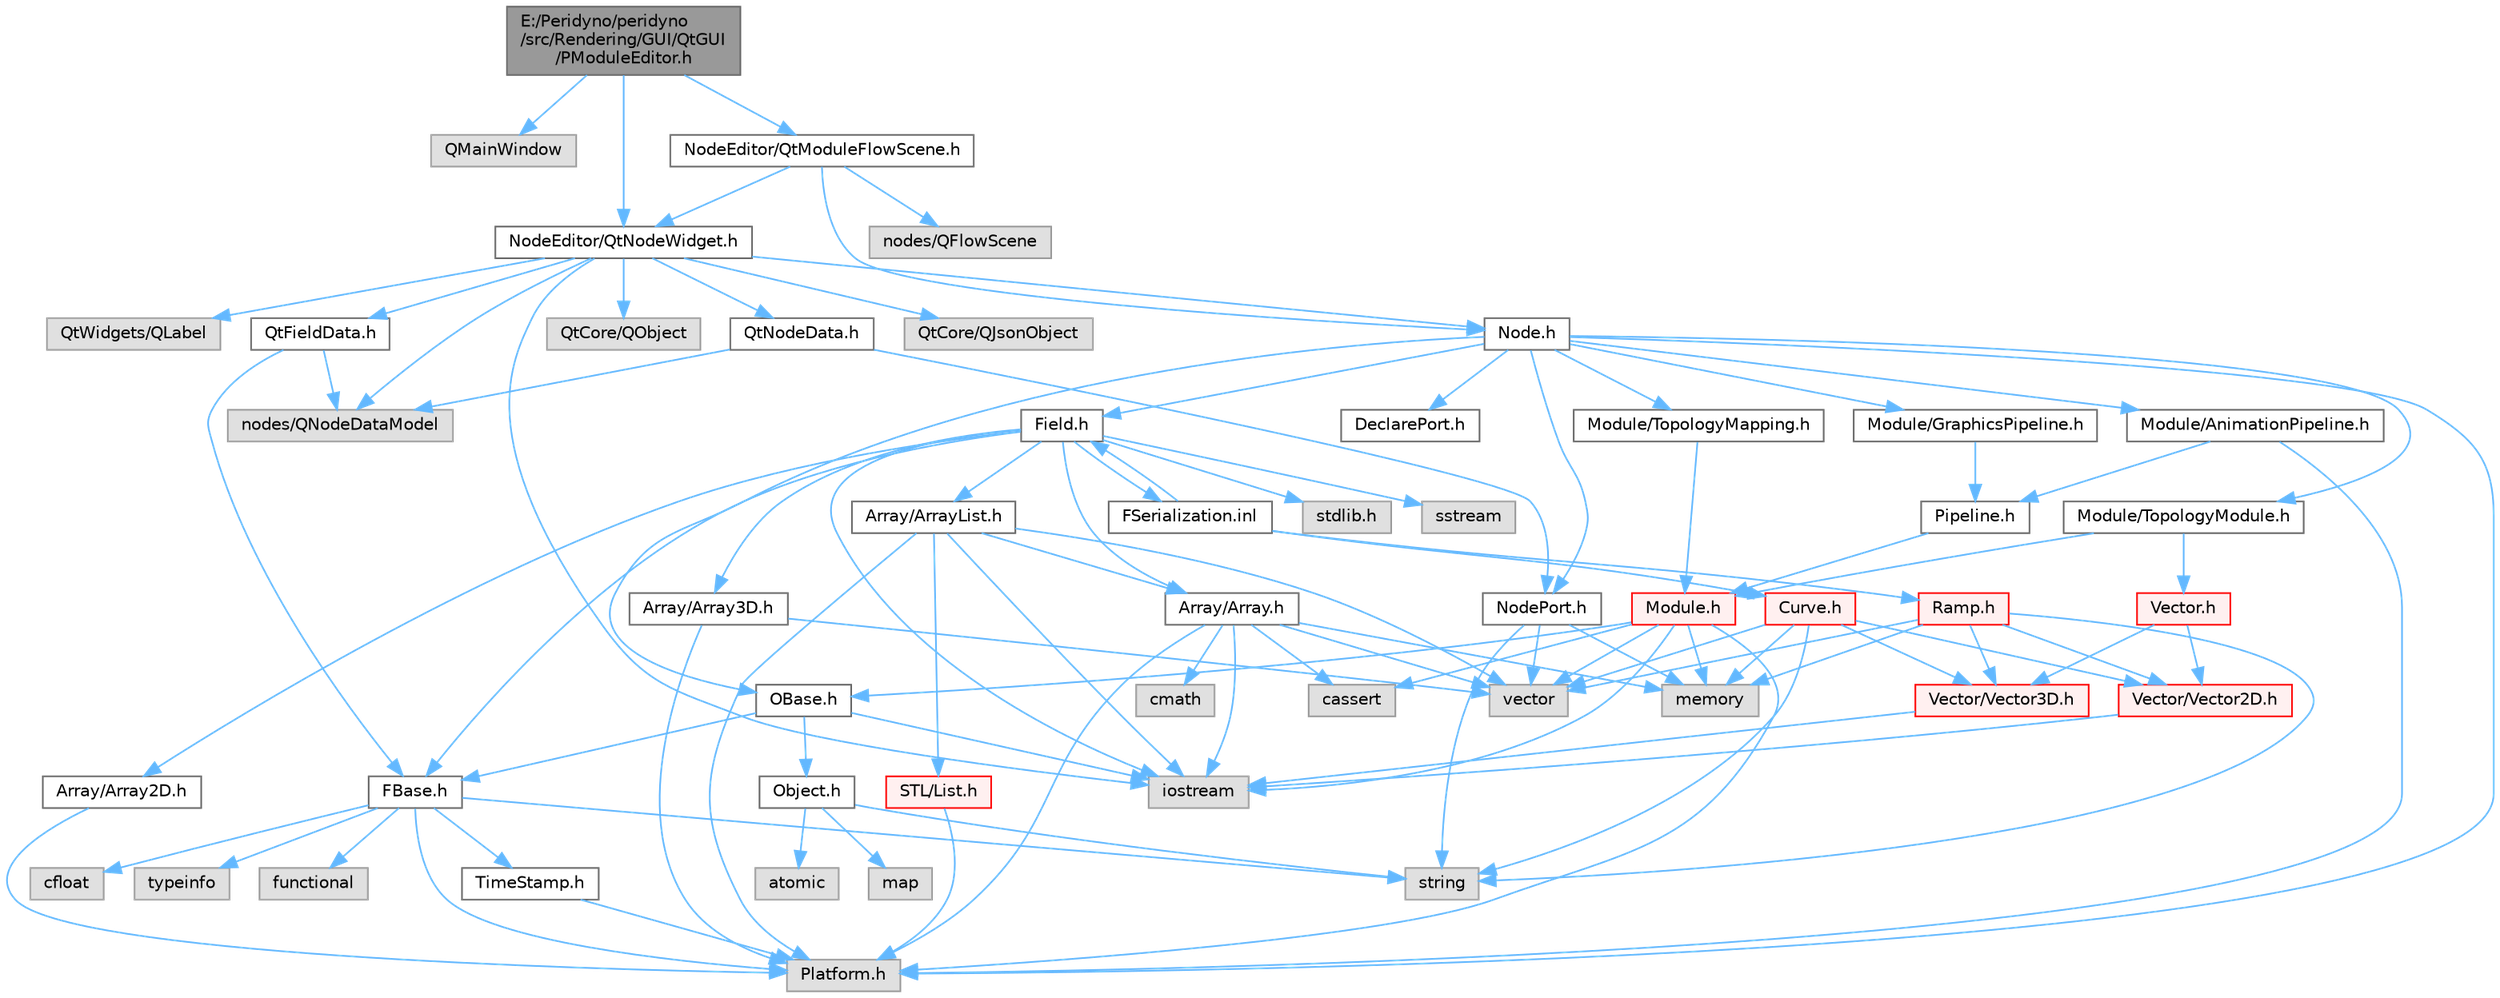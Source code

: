 digraph "E:/Peridyno/peridyno/src/Rendering/GUI/QtGUI/PModuleEditor.h"
{
 // LATEX_PDF_SIZE
  bgcolor="transparent";
  edge [fontname=Helvetica,fontsize=10,labelfontname=Helvetica,labelfontsize=10];
  node [fontname=Helvetica,fontsize=10,shape=box,height=0.2,width=0.4];
  Node1 [id="Node000001",label="E:/Peridyno/peridyno\l/src/Rendering/GUI/QtGUI\l/PModuleEditor.h",height=0.2,width=0.4,color="gray40", fillcolor="grey60", style="filled", fontcolor="black",tooltip=" "];
  Node1 -> Node2 [id="edge1_Node000001_Node000002",color="steelblue1",style="solid",tooltip=" "];
  Node2 [id="Node000002",label="QMainWindow",height=0.2,width=0.4,color="grey60", fillcolor="#E0E0E0", style="filled",tooltip=" "];
  Node1 -> Node3 [id="edge2_Node000001_Node000003",color="steelblue1",style="solid",tooltip=" "];
  Node3 [id="Node000003",label="NodeEditor/QtNodeWidget.h",height=0.2,width=0.4,color="grey40", fillcolor="white", style="filled",URL="$_qt_node_widget_8h.html",tooltip=" "];
  Node3 -> Node4 [id="edge3_Node000003_Node000004",color="steelblue1",style="solid",tooltip=" "];
  Node4 [id="Node000004",label="QtCore/QObject",height=0.2,width=0.4,color="grey60", fillcolor="#E0E0E0", style="filled",tooltip=" "];
  Node3 -> Node5 [id="edge4_Node000003_Node000005",color="steelblue1",style="solid",tooltip=" "];
  Node5 [id="Node000005",label="QtCore/QJsonObject",height=0.2,width=0.4,color="grey60", fillcolor="#E0E0E0", style="filled",tooltip=" "];
  Node3 -> Node6 [id="edge5_Node000003_Node000006",color="steelblue1",style="solid",tooltip=" "];
  Node6 [id="Node000006",label="QtWidgets/QLabel",height=0.2,width=0.4,color="grey60", fillcolor="#E0E0E0", style="filled",tooltip=" "];
  Node3 -> Node7 [id="edge6_Node000003_Node000007",color="steelblue1",style="solid",tooltip=" "];
  Node7 [id="Node000007",label="nodes/QNodeDataModel",height=0.2,width=0.4,color="grey60", fillcolor="#E0E0E0", style="filled",tooltip=" "];
  Node3 -> Node8 [id="edge7_Node000003_Node000008",color="steelblue1",style="solid",tooltip=" "];
  Node8 [id="Node000008",label="Node.h",height=0.2,width=0.4,color="grey40", fillcolor="white", style="filled",URL="$_node_8h.html",tooltip=" "];
  Node8 -> Node9 [id="edge8_Node000008_Node000009",color="steelblue1",style="solid",tooltip=" "];
  Node9 [id="Node000009",label="OBase.h",height=0.2,width=0.4,color="grey40", fillcolor="white", style="filled",URL="$_o_base_8h.html",tooltip=" "];
  Node9 -> Node10 [id="edge9_Node000009_Node000010",color="steelblue1",style="solid",tooltip=" "];
  Node10 [id="Node000010",label="iostream",height=0.2,width=0.4,color="grey60", fillcolor="#E0E0E0", style="filled",tooltip=" "];
  Node9 -> Node11 [id="edge10_Node000009_Node000011",color="steelblue1",style="solid",tooltip=" "];
  Node11 [id="Node000011",label="FBase.h",height=0.2,width=0.4,color="grey40", fillcolor="white", style="filled",URL="$_f_base_8h.html",tooltip=" "];
  Node11 -> Node12 [id="edge11_Node000011_Node000012",color="steelblue1",style="solid",tooltip=" "];
  Node12 [id="Node000012",label="Platform.h",height=0.2,width=0.4,color="grey60", fillcolor="#E0E0E0", style="filled",tooltip=" "];
  Node11 -> Node13 [id="edge12_Node000011_Node000013",color="steelblue1",style="solid",tooltip=" "];
  Node13 [id="Node000013",label="TimeStamp.h",height=0.2,width=0.4,color="grey40", fillcolor="white", style="filled",URL="$_time_stamp_8h.html",tooltip=" "];
  Node13 -> Node12 [id="edge13_Node000013_Node000012",color="steelblue1",style="solid",tooltip=" "];
  Node11 -> Node14 [id="edge14_Node000011_Node000014",color="steelblue1",style="solid",tooltip=" "];
  Node14 [id="Node000014",label="typeinfo",height=0.2,width=0.4,color="grey60", fillcolor="#E0E0E0", style="filled",tooltip=" "];
  Node11 -> Node15 [id="edge15_Node000011_Node000015",color="steelblue1",style="solid",tooltip=" "];
  Node15 [id="Node000015",label="string",height=0.2,width=0.4,color="grey60", fillcolor="#E0E0E0", style="filled",tooltip=" "];
  Node11 -> Node16 [id="edge16_Node000011_Node000016",color="steelblue1",style="solid",tooltip=" "];
  Node16 [id="Node000016",label="functional",height=0.2,width=0.4,color="grey60", fillcolor="#E0E0E0", style="filled",tooltip=" "];
  Node11 -> Node17 [id="edge17_Node000011_Node000017",color="steelblue1",style="solid",tooltip=" "];
  Node17 [id="Node000017",label="cfloat",height=0.2,width=0.4,color="grey60", fillcolor="#E0E0E0", style="filled",tooltip=" "];
  Node9 -> Node18 [id="edge18_Node000009_Node000018",color="steelblue1",style="solid",tooltip=" "];
  Node18 [id="Node000018",label="Object.h",height=0.2,width=0.4,color="grey40", fillcolor="white", style="filled",URL="$_object_8h.html",tooltip=" "];
  Node18 -> Node15 [id="edge19_Node000018_Node000015",color="steelblue1",style="solid",tooltip=" "];
  Node18 -> Node19 [id="edge20_Node000018_Node000019",color="steelblue1",style="solid",tooltip=" "];
  Node19 [id="Node000019",label="atomic",height=0.2,width=0.4,color="grey60", fillcolor="#E0E0E0", style="filled",tooltip=" "];
  Node18 -> Node20 [id="edge21_Node000018_Node000020",color="steelblue1",style="solid",tooltip=" "];
  Node20 [id="Node000020",label="map",height=0.2,width=0.4,color="grey60", fillcolor="#E0E0E0", style="filled",tooltip=" "];
  Node8 -> Node21 [id="edge22_Node000008_Node000021",color="steelblue1",style="solid",tooltip=" "];
  Node21 [id="Node000021",label="Field.h",height=0.2,width=0.4,color="grey40", fillcolor="white", style="filled",URL="$_field_8h.html",tooltip=" "];
  Node21 -> Node10 [id="edge23_Node000021_Node000010",color="steelblue1",style="solid",tooltip=" "];
  Node21 -> Node22 [id="edge24_Node000021_Node000022",color="steelblue1",style="solid",tooltip=" "];
  Node22 [id="Node000022",label="stdlib.h",height=0.2,width=0.4,color="grey60", fillcolor="#E0E0E0", style="filled",tooltip=" "];
  Node21 -> Node23 [id="edge25_Node000021_Node000023",color="steelblue1",style="solid",tooltip=" "];
  Node23 [id="Node000023",label="sstream",height=0.2,width=0.4,color="grey60", fillcolor="#E0E0E0", style="filled",tooltip=" "];
  Node21 -> Node11 [id="edge26_Node000021_Node000011",color="steelblue1",style="solid",tooltip=" "];
  Node21 -> Node24 [id="edge27_Node000021_Node000024",color="steelblue1",style="solid",tooltip=" "];
  Node24 [id="Node000024",label="Array/Array.h",height=0.2,width=0.4,color="grey40", fillcolor="white", style="filled",URL="$_array_8h.html",tooltip=" "];
  Node24 -> Node12 [id="edge28_Node000024_Node000012",color="steelblue1",style="solid",tooltip=" "];
  Node24 -> Node25 [id="edge29_Node000024_Node000025",color="steelblue1",style="solid",tooltip=" "];
  Node25 [id="Node000025",label="cassert",height=0.2,width=0.4,color="grey60", fillcolor="#E0E0E0", style="filled",tooltip=" "];
  Node24 -> Node26 [id="edge30_Node000024_Node000026",color="steelblue1",style="solid",tooltip=" "];
  Node26 [id="Node000026",label="vector",height=0.2,width=0.4,color="grey60", fillcolor="#E0E0E0", style="filled",tooltip=" "];
  Node24 -> Node10 [id="edge31_Node000024_Node000010",color="steelblue1",style="solid",tooltip=" "];
  Node24 -> Node27 [id="edge32_Node000024_Node000027",color="steelblue1",style="solid",tooltip=" "];
  Node27 [id="Node000027",label="memory",height=0.2,width=0.4,color="grey60", fillcolor="#E0E0E0", style="filled",tooltip=" "];
  Node24 -> Node28 [id="edge33_Node000024_Node000028",color="steelblue1",style="solid",tooltip=" "];
  Node28 [id="Node000028",label="cmath",height=0.2,width=0.4,color="grey60", fillcolor="#E0E0E0", style="filled",tooltip=" "];
  Node21 -> Node29 [id="edge34_Node000021_Node000029",color="steelblue1",style="solid",tooltip=" "];
  Node29 [id="Node000029",label="Array/Array2D.h",height=0.2,width=0.4,color="grey40", fillcolor="white", style="filled",URL="$_array2_d_8h.html",tooltip=" "];
  Node29 -> Node12 [id="edge35_Node000029_Node000012",color="steelblue1",style="solid",tooltip=" "];
  Node21 -> Node30 [id="edge36_Node000021_Node000030",color="steelblue1",style="solid",tooltip=" "];
  Node30 [id="Node000030",label="Array/Array3D.h",height=0.2,width=0.4,color="grey40", fillcolor="white", style="filled",URL="$_array3_d_8h.html",tooltip=" "];
  Node30 -> Node12 [id="edge37_Node000030_Node000012",color="steelblue1",style="solid",tooltip=" "];
  Node30 -> Node26 [id="edge38_Node000030_Node000026",color="steelblue1",style="solid",tooltip=" "];
  Node21 -> Node31 [id="edge39_Node000021_Node000031",color="steelblue1",style="solid",tooltip=" "];
  Node31 [id="Node000031",label="Array/ArrayList.h",height=0.2,width=0.4,color="grey40", fillcolor="white", style="filled",URL="$_array_list_8h.html",tooltip=" "];
  Node31 -> Node26 [id="edge40_Node000031_Node000026",color="steelblue1",style="solid",tooltip=" "];
  Node31 -> Node10 [id="edge41_Node000031_Node000010",color="steelblue1",style="solid",tooltip=" "];
  Node31 -> Node12 [id="edge42_Node000031_Node000012",color="steelblue1",style="solid",tooltip=" "];
  Node31 -> Node32 [id="edge43_Node000031_Node000032",color="steelblue1",style="solid",tooltip=" "];
  Node32 [id="Node000032",label="STL/List.h",height=0.2,width=0.4,color="red", fillcolor="#FFF0F0", style="filled",URL="$_list_8h.html",tooltip=" "];
  Node32 -> Node12 [id="edge44_Node000032_Node000012",color="steelblue1",style="solid",tooltip=" "];
  Node31 -> Node24 [id="edge45_Node000031_Node000024",color="steelblue1",style="solid",tooltip=" "];
  Node21 -> Node72 [id="edge46_Node000021_Node000072",color="steelblue1",style="solid",tooltip=" "];
  Node72 [id="Node000072",label="FSerialization.inl",height=0.2,width=0.4,color="grey40", fillcolor="white", style="filled",URL="$_f_serialization_8inl.html",tooltip=" "];
  Node72 -> Node21 [id="edge47_Node000072_Node000021",color="steelblue1",style="solid",tooltip=" "];
  Node72 -> Node73 [id="edge48_Node000072_Node000073",color="steelblue1",style="solid",tooltip=" "];
  Node73 [id="Node000073",label="Ramp.h",height=0.2,width=0.4,color="red", fillcolor="#FFF0F0", style="filled",URL="$_ramp_8h.html",tooltip=" "];
  Node73 -> Node26 [id="edge49_Node000073_Node000026",color="steelblue1",style="solid",tooltip=" "];
  Node73 -> Node27 [id="edge50_Node000073_Node000027",color="steelblue1",style="solid",tooltip=" "];
  Node73 -> Node15 [id="edge51_Node000073_Node000015",color="steelblue1",style="solid",tooltip=" "];
  Node73 -> Node37 [id="edge52_Node000073_Node000037",color="steelblue1",style="solid",tooltip=" "];
  Node37 [id="Node000037",label="Vector/Vector2D.h",height=0.2,width=0.4,color="red", fillcolor="#FFF0F0", style="filled",URL="$_vector2_d_8h.html",tooltip=" "];
  Node37 -> Node10 [id="edge53_Node000037_Node000010",color="steelblue1",style="solid",tooltip=" "];
  Node73 -> Node43 [id="edge54_Node000073_Node000043",color="steelblue1",style="solid",tooltip=" "];
  Node43 [id="Node000043",label="Vector/Vector3D.h",height=0.2,width=0.4,color="red", fillcolor="#FFF0F0", style="filled",URL="$_vector3_d_8h.html",tooltip=" "];
  Node43 -> Node10 [id="edge55_Node000043_Node000010",color="steelblue1",style="solid",tooltip=" "];
  Node72 -> Node75 [id="edge56_Node000072_Node000075",color="steelblue1",style="solid",tooltip=" "];
  Node75 [id="Node000075",label="Curve.h",height=0.2,width=0.4,color="red", fillcolor="#FFF0F0", style="filled",URL="$_curve_8h.html",tooltip=" "];
  Node75 -> Node26 [id="edge57_Node000075_Node000026",color="steelblue1",style="solid",tooltip=" "];
  Node75 -> Node27 [id="edge58_Node000075_Node000027",color="steelblue1",style="solid",tooltip=" "];
  Node75 -> Node15 [id="edge59_Node000075_Node000015",color="steelblue1",style="solid",tooltip=" "];
  Node75 -> Node37 [id="edge60_Node000075_Node000037",color="steelblue1",style="solid",tooltip=" "];
  Node75 -> Node43 [id="edge61_Node000075_Node000043",color="steelblue1",style="solid",tooltip=" "];
  Node8 -> Node12 [id="edge62_Node000008_Node000012",color="steelblue1",style="solid",tooltip=" "];
  Node8 -> Node76 [id="edge63_Node000008_Node000076",color="steelblue1",style="solid",tooltip=" "];
  Node76 [id="Node000076",label="DeclarePort.h",height=0.2,width=0.4,color="grey40", fillcolor="white", style="filled",URL="$_declare_port_8h.html",tooltip=" "];
  Node8 -> Node77 [id="edge64_Node000008_Node000077",color="steelblue1",style="solid",tooltip=" "];
  Node77 [id="Node000077",label="NodePort.h",height=0.2,width=0.4,color="grey40", fillcolor="white", style="filled",URL="$_node_port_8h.html",tooltip=" "];
  Node77 -> Node15 [id="edge65_Node000077_Node000015",color="steelblue1",style="solid",tooltip=" "];
  Node77 -> Node26 [id="edge66_Node000077_Node000026",color="steelblue1",style="solid",tooltip=" "];
  Node77 -> Node27 [id="edge67_Node000077_Node000027",color="steelblue1",style="solid",tooltip=" "];
  Node8 -> Node78 [id="edge68_Node000008_Node000078",color="steelblue1",style="solid",tooltip=" "];
  Node78 [id="Node000078",label="Module/TopologyModule.h",height=0.2,width=0.4,color="grey40", fillcolor="white", style="filled",URL="$_topology_module_8h.html",tooltip=" "];
  Node78 -> Node36 [id="edge69_Node000078_Node000036",color="steelblue1",style="solid",tooltip=" "];
  Node36 [id="Node000036",label="Vector.h",height=0.2,width=0.4,color="red", fillcolor="#FFF0F0", style="filled",URL="$_vector_8h.html",tooltip=" "];
  Node36 -> Node37 [id="edge70_Node000036_Node000037",color="steelblue1",style="solid",tooltip=" "];
  Node36 -> Node43 [id="edge71_Node000036_Node000043",color="steelblue1",style="solid",tooltip=" "];
  Node78 -> Node79 [id="edge72_Node000078_Node000079",color="steelblue1",style="solid",tooltip=" "];
  Node79 [id="Node000079",label="Module.h",height=0.2,width=0.4,color="red", fillcolor="#FFF0F0", style="filled",URL="$_module_8h.html",tooltip=" "];
  Node79 -> Node12 [id="edge73_Node000079_Node000012",color="steelblue1",style="solid",tooltip=" "];
  Node79 -> Node27 [id="edge74_Node000079_Node000027",color="steelblue1",style="solid",tooltip=" "];
  Node79 -> Node26 [id="edge75_Node000079_Node000026",color="steelblue1",style="solid",tooltip=" "];
  Node79 -> Node25 [id="edge76_Node000079_Node000025",color="steelblue1",style="solid",tooltip=" "];
  Node79 -> Node10 [id="edge77_Node000079_Node000010",color="steelblue1",style="solid",tooltip=" "];
  Node79 -> Node9 [id="edge78_Node000079_Node000009",color="steelblue1",style="solid",tooltip=" "];
  Node8 -> Node98 [id="edge79_Node000008_Node000098",color="steelblue1",style="solid",tooltip=" "];
  Node98 [id="Node000098",label="Module/TopologyMapping.h",height=0.2,width=0.4,color="grey40", fillcolor="white", style="filled",URL="$_topology_mapping_8h.html",tooltip=" "];
  Node98 -> Node79 [id="edge80_Node000098_Node000079",color="steelblue1",style="solid",tooltip=" "];
  Node8 -> Node99 [id="edge81_Node000008_Node000099",color="steelblue1",style="solid",tooltip=" "];
  Node99 [id="Node000099",label="Module/AnimationPipeline.h",height=0.2,width=0.4,color="grey40", fillcolor="white", style="filled",URL="$_animation_pipeline_8h.html",tooltip=" "];
  Node99 -> Node100 [id="edge82_Node000099_Node000100",color="steelblue1",style="solid",tooltip=" "];
  Node100 [id="Node000100",label="Pipeline.h",height=0.2,width=0.4,color="grey40", fillcolor="white", style="filled",URL="$_pipeline_8h.html",tooltip=" "];
  Node100 -> Node79 [id="edge83_Node000100_Node000079",color="steelblue1",style="solid",tooltip=" "];
  Node99 -> Node12 [id="edge84_Node000099_Node000012",color="steelblue1",style="solid",tooltip=" "];
  Node8 -> Node101 [id="edge85_Node000008_Node000101",color="steelblue1",style="solid",tooltip=" "];
  Node101 [id="Node000101",label="Module/GraphicsPipeline.h",height=0.2,width=0.4,color="grey40", fillcolor="white", style="filled",URL="$_graphics_pipeline_8h.html",tooltip=" "];
  Node101 -> Node100 [id="edge86_Node000101_Node000100",color="steelblue1",style="solid",tooltip=" "];
  Node3 -> Node102 [id="edge87_Node000003_Node000102",color="steelblue1",style="solid",tooltip=" "];
  Node102 [id="Node000102",label="QtNodeData.h",height=0.2,width=0.4,color="grey40", fillcolor="white", style="filled",URL="$_qt_node_data_8h.html",tooltip=" "];
  Node102 -> Node7 [id="edge88_Node000102_Node000007",color="steelblue1",style="solid",tooltip=" "];
  Node102 -> Node77 [id="edge89_Node000102_Node000077",color="steelblue1",style="solid",tooltip=" "];
  Node3 -> Node103 [id="edge90_Node000003_Node000103",color="steelblue1",style="solid",tooltip=" "];
  Node103 [id="Node000103",label="QtFieldData.h",height=0.2,width=0.4,color="grey40", fillcolor="white", style="filled",URL="$_qt_field_data_8h.html",tooltip=" "];
  Node103 -> Node7 [id="edge91_Node000103_Node000007",color="steelblue1",style="solid",tooltip=" "];
  Node103 -> Node11 [id="edge92_Node000103_Node000011",color="steelblue1",style="solid",tooltip=" "];
  Node3 -> Node10 [id="edge93_Node000003_Node000010",color="steelblue1",style="solid",tooltip=" "];
  Node1 -> Node104 [id="edge94_Node000001_Node000104",color="steelblue1",style="solid",tooltip=" "];
  Node104 [id="Node000104",label="NodeEditor/QtModuleFlowScene.h",height=0.2,width=0.4,color="grey40", fillcolor="white", style="filled",URL="$_qt_module_flow_scene_8h.html",tooltip=" "];
  Node104 -> Node105 [id="edge95_Node000104_Node000105",color="steelblue1",style="solid",tooltip=" "];
  Node105 [id="Node000105",label="nodes/QFlowScene",height=0.2,width=0.4,color="grey60", fillcolor="#E0E0E0", style="filled",tooltip=" "];
  Node104 -> Node8 [id="edge96_Node000104_Node000008",color="steelblue1",style="solid",tooltip=" "];
  Node104 -> Node3 [id="edge97_Node000104_Node000003",color="steelblue1",style="solid",tooltip=" "];
}
